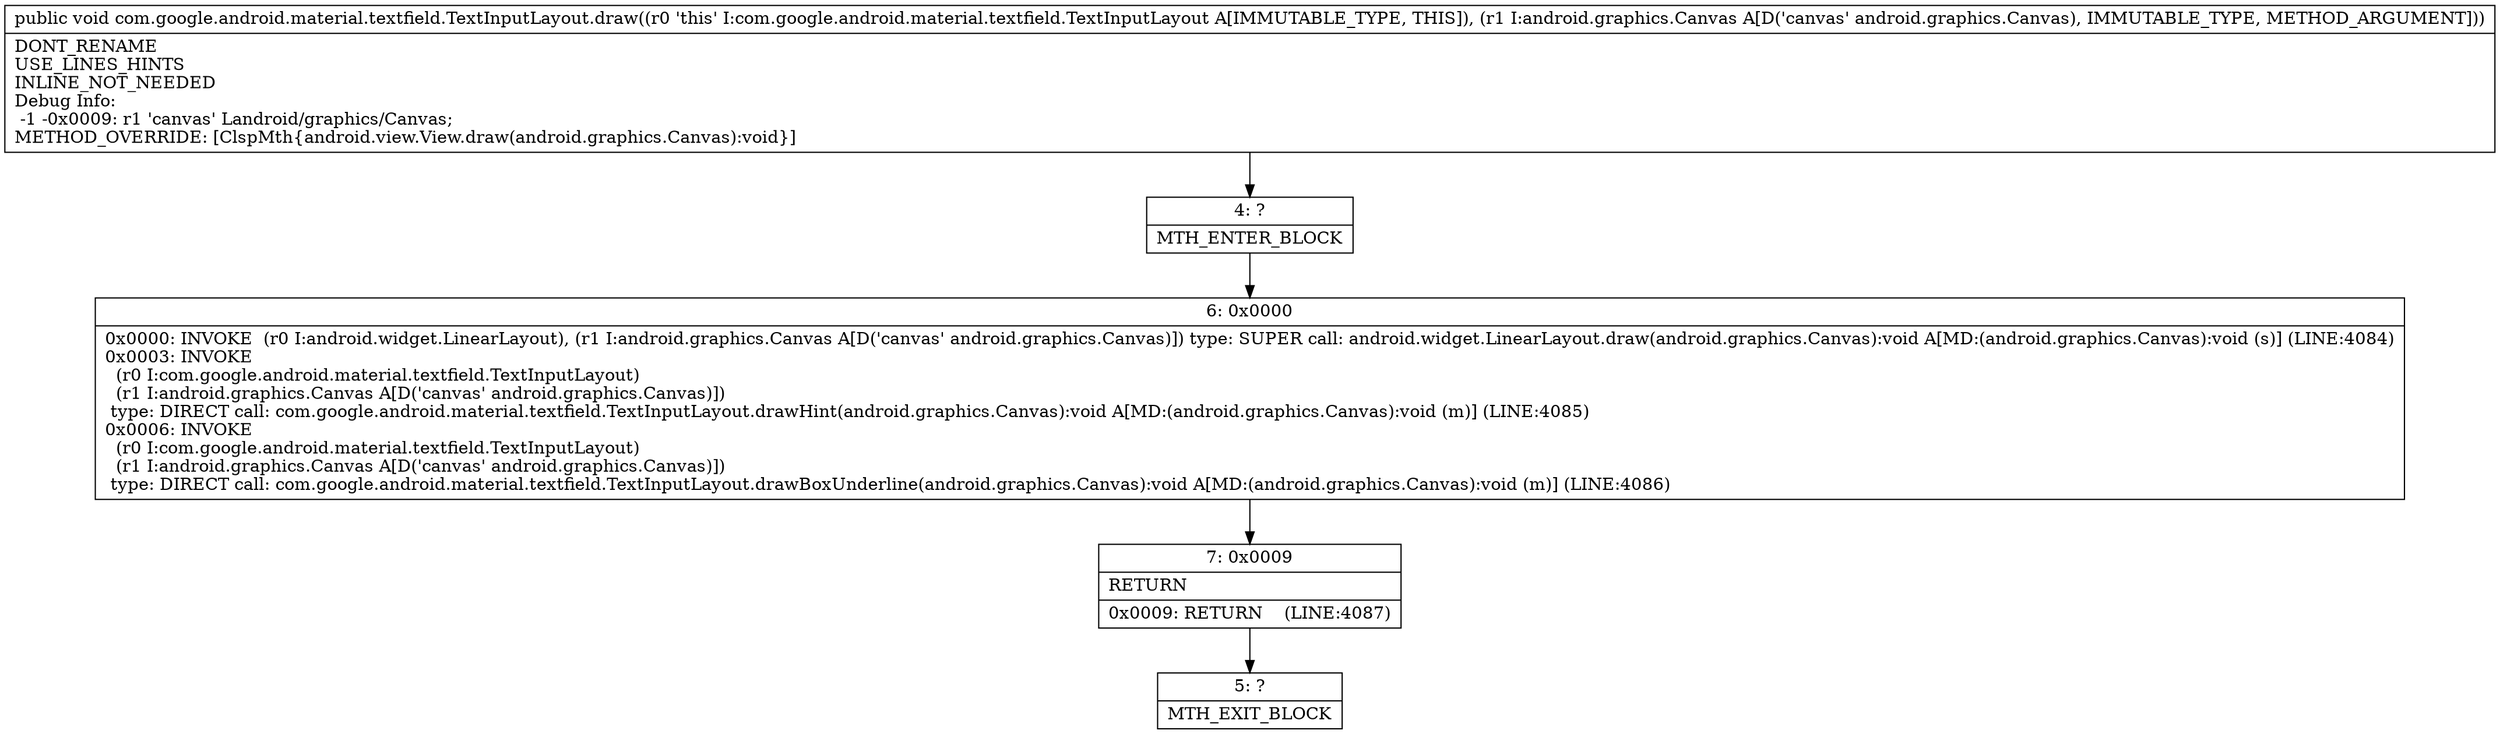 digraph "CFG forcom.google.android.material.textfield.TextInputLayout.draw(Landroid\/graphics\/Canvas;)V" {
Node_4 [shape=record,label="{4\:\ ?|MTH_ENTER_BLOCK\l}"];
Node_6 [shape=record,label="{6\:\ 0x0000|0x0000: INVOKE  (r0 I:android.widget.LinearLayout), (r1 I:android.graphics.Canvas A[D('canvas' android.graphics.Canvas)]) type: SUPER call: android.widget.LinearLayout.draw(android.graphics.Canvas):void A[MD:(android.graphics.Canvas):void (s)] (LINE:4084)\l0x0003: INVOKE  \l  (r0 I:com.google.android.material.textfield.TextInputLayout)\l  (r1 I:android.graphics.Canvas A[D('canvas' android.graphics.Canvas)])\l type: DIRECT call: com.google.android.material.textfield.TextInputLayout.drawHint(android.graphics.Canvas):void A[MD:(android.graphics.Canvas):void (m)] (LINE:4085)\l0x0006: INVOKE  \l  (r0 I:com.google.android.material.textfield.TextInputLayout)\l  (r1 I:android.graphics.Canvas A[D('canvas' android.graphics.Canvas)])\l type: DIRECT call: com.google.android.material.textfield.TextInputLayout.drawBoxUnderline(android.graphics.Canvas):void A[MD:(android.graphics.Canvas):void (m)] (LINE:4086)\l}"];
Node_7 [shape=record,label="{7\:\ 0x0009|RETURN\l|0x0009: RETURN    (LINE:4087)\l}"];
Node_5 [shape=record,label="{5\:\ ?|MTH_EXIT_BLOCK\l}"];
MethodNode[shape=record,label="{public void com.google.android.material.textfield.TextInputLayout.draw((r0 'this' I:com.google.android.material.textfield.TextInputLayout A[IMMUTABLE_TYPE, THIS]), (r1 I:android.graphics.Canvas A[D('canvas' android.graphics.Canvas), IMMUTABLE_TYPE, METHOD_ARGUMENT]))  | DONT_RENAME\lUSE_LINES_HINTS\lINLINE_NOT_NEEDED\lDebug Info:\l  \-1 \-0x0009: r1 'canvas' Landroid\/graphics\/Canvas;\lMETHOD_OVERRIDE: [ClspMth\{android.view.View.draw(android.graphics.Canvas):void\}]\l}"];
MethodNode -> Node_4;Node_4 -> Node_6;
Node_6 -> Node_7;
Node_7 -> Node_5;
}

